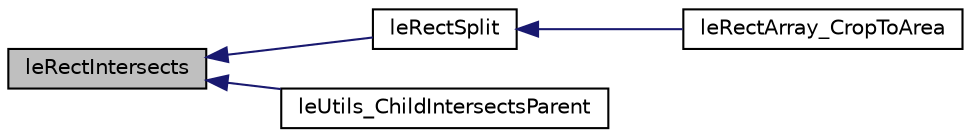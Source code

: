 digraph "leRectIntersects"
{
 // INTERACTIVE_SVG=YES
  edge [fontname="Helvetica",fontsize="10",labelfontname="Helvetica",labelfontsize="10"];
  node [fontname="Helvetica",fontsize="10",shape=record];
  rankdir="LR";
  Node21 [label="leRectIntersects",height=0.2,width=0.4,color="black", fillcolor="grey75", style="filled", fontcolor="black"];
  Node21 -> Node22 [dir="back",color="midnightblue",fontsize="10",style="solid",fontname="Helvetica"];
  Node22 [label="leRectSplit",height=0.2,width=0.4,color="black", fillcolor="white", style="filled",URL="$legato__rect_8h.html#a81e4f07e48e1e183c9bb06828febdb58",tooltip="Split rectangles. "];
  Node22 -> Node23 [dir="back",color="midnightblue",fontsize="10",style="solid",fontname="Helvetica"];
  Node23 [label="leRectArray_CropToArea",height=0.2,width=0.4,color="black", fillcolor="white", style="filled",URL="$legato__rectarray_8h.html#aa475b6b1a16f1ec6a8712e5e7d09aa20",tooltip="Crops rectange by width and height. "];
  Node21 -> Node24 [dir="back",color="midnightblue",fontsize="10",style="solid",fontname="Helvetica"];
  Node24 [label="leUtils_ChildIntersectsParent",height=0.2,width=0.4,color="black", fillcolor="white", style="filled",URL="$legato__utils_8h.html#ab7f6a109ac5051792d54dba716b8b9a1",tooltip="Determines if parent and child intersect. "];
}
